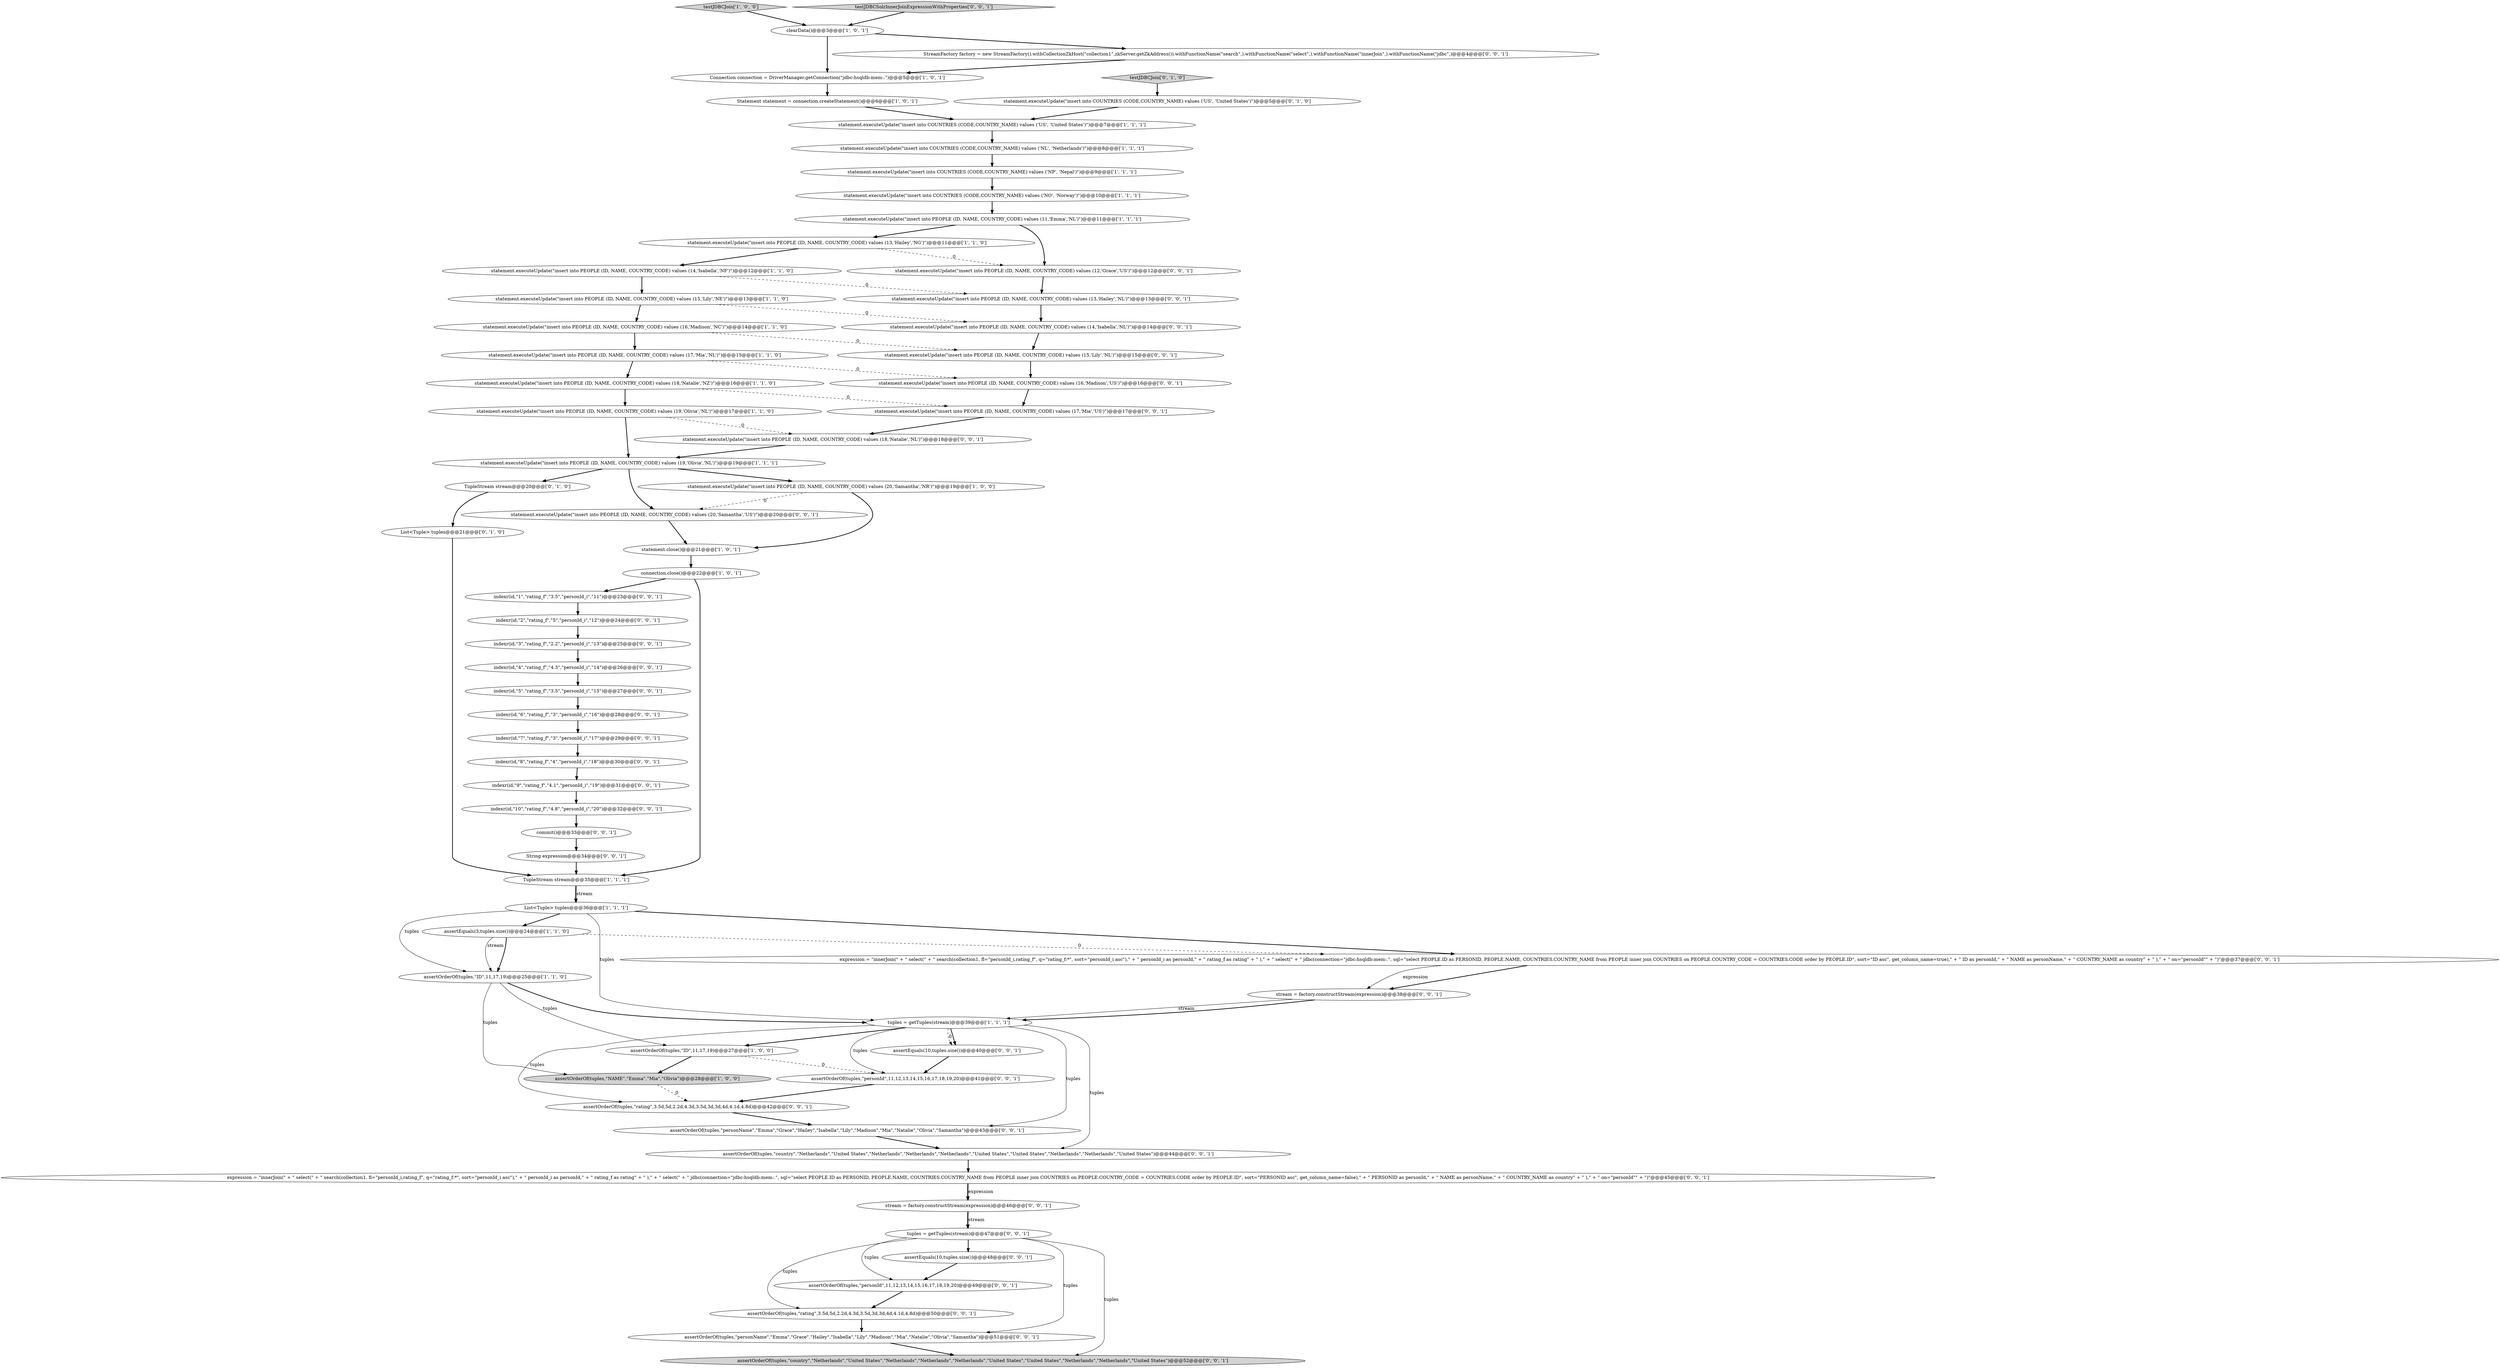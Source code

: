 digraph {
16 [style = filled, label = "clearData()@@@3@@@['1', '0', '1']", fillcolor = white, shape = ellipse image = "AAA0AAABBB1BBB"];
19 [style = filled, label = "statement.executeUpdate(\"insert into PEOPLE (ID, NAME, COUNTRY_CODE) values (19,'Olivia','NL')\")@@@19@@@['1', '1', '1']", fillcolor = white, shape = ellipse image = "AAA0AAABBB1BBB"];
4 [style = filled, label = "statement.executeUpdate(\"insert into PEOPLE (ID, NAME, COUNTRY_CODE) values (13,'Hailey','NG')\")@@@11@@@['1', '1', '0']", fillcolor = white, shape = ellipse image = "AAA0AAABBB1BBB"];
18 [style = filled, label = "statement.executeUpdate(\"insert into PEOPLE (ID, NAME, COUNTRY_CODE) values (15,'Lily','NE')\")@@@13@@@['1', '1', '0']", fillcolor = white, shape = ellipse image = "AAA0AAABBB1BBB"];
32 [style = filled, label = "indexr(id,\"8\",\"rating_f\",\"4\",\"personId_i\",\"18\")@@@30@@@['0', '0', '1']", fillcolor = white, shape = ellipse image = "AAA0AAABBB3BBB"];
23 [style = filled, label = "Statement statement = connection.createStatement()@@@6@@@['1', '0', '1']", fillcolor = white, shape = ellipse image = "AAA0AAABBB1BBB"];
30 [style = filled, label = "List<Tuple> tuples@@@21@@@['0', '1', '0']", fillcolor = white, shape = ellipse image = "AAA0AAABBB2BBB"];
9 [style = filled, label = "statement.executeUpdate(\"insert into COUNTRIES (CODE,COUNTRY_NAME) values ('NO', 'Norway')\")@@@10@@@['1', '1', '1']", fillcolor = white, shape = ellipse image = "AAA0AAABBB1BBB"];
42 [style = filled, label = "assertOrderOf(tuples,\"rating\",3.5d,5d,2.2d,4.3d,3.5d,3d,3d,4d,4.1d,4.8d)@@@50@@@['0', '0', '1']", fillcolor = white, shape = ellipse image = "AAA0AAABBB3BBB"];
48 [style = filled, label = "assertOrderOf(tuples,\"personName\",\"Emma\",\"Grace\",\"Hailey\",\"Isabella\",\"Lily\",\"Madison\",\"Mia\",\"Natalie\",\"Olivia\",\"Samantha\")@@@43@@@['0', '0', '1']", fillcolor = white, shape = ellipse image = "AAA0AAABBB3BBB"];
53 [style = filled, label = "assertEquals(10,tuples.size())@@@48@@@['0', '0', '1']", fillcolor = white, shape = ellipse image = "AAA0AAABBB3BBB"];
13 [style = filled, label = "statement.executeUpdate(\"insert into PEOPLE (ID, NAME, COUNTRY_CODE) values (11,'Emma','NL')\")@@@11@@@['1', '1', '1']", fillcolor = white, shape = ellipse image = "AAA0AAABBB1BBB"];
28 [style = filled, label = "testJDBCJoin['0', '1', '0']", fillcolor = lightgray, shape = diamond image = "AAA0AAABBB2BBB"];
29 [style = filled, label = "statement.executeUpdate(\"insert into COUNTRIES (CODE,COUNTRY_NAME) values ('US', 'United States')\")@@@5@@@['0', '1', '0']", fillcolor = white, shape = ellipse image = "AAA0AAABBB2BBB"];
59 [style = filled, label = "statement.executeUpdate(\"insert into PEOPLE (ID, NAME, COUNTRY_CODE) values (13,'Hailey','NL')\")@@@13@@@['0', '0', '1']", fillcolor = white, shape = ellipse image = "AAA0AAABBB3BBB"];
2 [style = filled, label = "statement.executeUpdate(\"insert into PEOPLE (ID, NAME, COUNTRY_CODE) values (14,'Isabella','NF')\")@@@12@@@['1', '1', '0']", fillcolor = white, shape = ellipse image = "AAA0AAABBB1BBB"];
14 [style = filled, label = "statement.executeUpdate(\"insert into PEOPLE (ID, NAME, COUNTRY_CODE) values (16,'Madison','NC')\")@@@14@@@['1', '1', '0']", fillcolor = white, shape = ellipse image = "AAA0AAABBB1BBB"];
36 [style = filled, label = "String expression@@@34@@@['0', '0', '1']", fillcolor = white, shape = ellipse image = "AAA0AAABBB3BBB"];
58 [style = filled, label = "statement.executeUpdate(\"insert into PEOPLE (ID, NAME, COUNTRY_CODE) values (16,'Madison','US')\")@@@16@@@['0', '0', '1']", fillcolor = white, shape = ellipse image = "AAA0AAABBB3BBB"];
62 [style = filled, label = "statement.executeUpdate(\"insert into PEOPLE (ID, NAME, COUNTRY_CODE) values (17,'Mia','US')\")@@@17@@@['0', '0', '1']", fillcolor = white, shape = ellipse image = "AAA0AAABBB3BBB"];
66 [style = filled, label = "statement.executeUpdate(\"insert into PEOPLE (ID, NAME, COUNTRY_CODE) values (15,'Lily','NL')\")@@@15@@@['0', '0', '1']", fillcolor = white, shape = ellipse image = "AAA0AAABBB3BBB"];
6 [style = filled, label = "statement.executeUpdate(\"insert into COUNTRIES (CODE,COUNTRY_NAME) values ('NP', 'Nepal')\")@@@9@@@['1', '1', '1']", fillcolor = white, shape = ellipse image = "AAA0AAABBB1BBB"];
35 [style = filled, label = "assertOrderOf(tuples,\"country\",\"Netherlands\",\"United States\",\"Netherlands\",\"Netherlands\",\"Netherlands\",\"United States\",\"United States\",\"Netherlands\",\"Netherlands\",\"United States\")@@@52@@@['0', '0', '1']", fillcolor = lightgray, shape = ellipse image = "AAA0AAABBB3BBB"];
40 [style = filled, label = "indexr(id,\"10\",\"rating_f\",\"4.8\",\"personId_i\",\"20\")@@@32@@@['0', '0', '1']", fillcolor = white, shape = ellipse image = "AAA0AAABBB3BBB"];
25 [style = filled, label = "statement.executeUpdate(\"insert into PEOPLE (ID, NAME, COUNTRY_CODE) values (19,'Olivia','NL')\")@@@17@@@['1', '1', '0']", fillcolor = white, shape = ellipse image = "AAA0AAABBB1BBB"];
61 [style = filled, label = "indexr(id,\"5\",\"rating_f\",\"3.5\",\"personId_i\",\"15\")@@@27@@@['0', '0', '1']", fillcolor = white, shape = ellipse image = "AAA0AAABBB3BBB"];
22 [style = filled, label = "List<Tuple> tuples@@@36@@@['1', '1', '1']", fillcolor = white, shape = ellipse image = "AAA0AAABBB1BBB"];
26 [style = filled, label = "connection.close()@@@22@@@['1', '0', '1']", fillcolor = white, shape = ellipse image = "AAA0AAABBB1BBB"];
37 [style = filled, label = "assertOrderOf(tuples,\"personId\",11,12,13,14,15,16,17,18,19,20)@@@49@@@['0', '0', '1']", fillcolor = white, shape = ellipse image = "AAA0AAABBB3BBB"];
17 [style = filled, label = "statement.executeUpdate(\"insert into COUNTRIES (CODE,COUNTRY_NAME) values ('NL', 'Netherlands')\")@@@8@@@['1', '1', '1']", fillcolor = white, shape = ellipse image = "AAA0AAABBB1BBB"];
45 [style = filled, label = "commit()@@@33@@@['0', '0', '1']", fillcolor = white, shape = ellipse image = "AAA0AAABBB3BBB"];
63 [style = filled, label = "statement.executeUpdate(\"insert into PEOPLE (ID, NAME, COUNTRY_CODE) values (18,'Natalie','NL')\")@@@18@@@['0', '0', '1']", fillcolor = white, shape = ellipse image = "AAA0AAABBB3BBB"];
1 [style = filled, label = "assertEquals(3,tuples.size())@@@24@@@['1', '1', '0']", fillcolor = white, shape = ellipse image = "AAA0AAABBB1BBB"];
60 [style = filled, label = "assertEquals(10,tuples.size())@@@40@@@['0', '0', '1']", fillcolor = white, shape = ellipse image = "AAA0AAABBB3BBB"];
47 [style = filled, label = "assertOrderOf(tuples,\"rating\",3.5d,5d,2.2d,4.3d,3.5d,3d,3d,4d,4.1d,4.8d)@@@42@@@['0', '0', '1']", fillcolor = white, shape = ellipse image = "AAA0AAABBB3BBB"];
3 [style = filled, label = "testJDBCJoin['1', '0', '0']", fillcolor = lightgray, shape = diamond image = "AAA0AAABBB1BBB"];
21 [style = filled, label = "TupleStream stream@@@35@@@['1', '1', '1']", fillcolor = white, shape = ellipse image = "AAA0AAABBB1BBB"];
64 [style = filled, label = "assertOrderOf(tuples,\"personName\",\"Emma\",\"Grace\",\"Hailey\",\"Isabella\",\"Lily\",\"Madison\",\"Mia\",\"Natalie\",\"Olivia\",\"Samantha\")@@@51@@@['0', '0', '1']", fillcolor = white, shape = ellipse image = "AAA0AAABBB3BBB"];
44 [style = filled, label = "tuples = getTuples(stream)@@@47@@@['0', '0', '1']", fillcolor = white, shape = ellipse image = "AAA0AAABBB3BBB"];
54 [style = filled, label = "testJDBCSolrInnerJoinExpressionWithProperties['0', '0', '1']", fillcolor = lightgray, shape = diamond image = "AAA0AAABBB3BBB"];
46 [style = filled, label = "indexr(id,\"1\",\"rating_f\",\"3.5\",\"personId_i\",\"11\")@@@23@@@['0', '0', '1']", fillcolor = white, shape = ellipse image = "AAA0AAABBB3BBB"];
20 [style = filled, label = "Connection connection = DriverManager.getConnection(\"jdbc:hsqldb:mem:.\")@@@5@@@['1', '0', '1']", fillcolor = white, shape = ellipse image = "AAA0AAABBB1BBB"];
65 [style = filled, label = "statement.executeUpdate(\"insert into PEOPLE (ID, NAME, COUNTRY_CODE) values (20,'Samantha','US')\")@@@20@@@['0', '0', '1']", fillcolor = white, shape = ellipse image = "AAA0AAABBB3BBB"];
15 [style = filled, label = "tuples = getTuples(stream)@@@39@@@['1', '1', '1']", fillcolor = white, shape = ellipse image = "AAA0AAABBB1BBB"];
67 [style = filled, label = "assertOrderOf(tuples,\"country\",\"Netherlands\",\"United States\",\"Netherlands\",\"Netherlands\",\"Netherlands\",\"United States\",\"United States\",\"Netherlands\",\"Netherlands\",\"United States\")@@@44@@@['0', '0', '1']", fillcolor = white, shape = ellipse image = "AAA0AAABBB3BBB"];
56 [style = filled, label = "statement.executeUpdate(\"insert into PEOPLE (ID, NAME, COUNTRY_CODE) values (14,'Isabella','NL')\")@@@14@@@['0', '0', '1']", fillcolor = white, shape = ellipse image = "AAA0AAABBB3BBB"];
39 [style = filled, label = "indexr(id,\"9\",\"rating_f\",\"4.1\",\"personId_i\",\"19\")@@@31@@@['0', '0', '1']", fillcolor = white, shape = ellipse image = "AAA0AAABBB3BBB"];
38 [style = filled, label = "indexr(id,\"3\",\"rating_f\",\"2.2\",\"personId_i\",\"13\")@@@25@@@['0', '0', '1']", fillcolor = white, shape = ellipse image = "AAA0AAABBB3BBB"];
49 [style = filled, label = "statement.executeUpdate(\"insert into PEOPLE (ID, NAME, COUNTRY_CODE) values (12,'Grace','US')\")@@@12@@@['0', '0', '1']", fillcolor = white, shape = ellipse image = "AAA0AAABBB3BBB"];
12 [style = filled, label = "statement.executeUpdate(\"insert into PEOPLE (ID, NAME, COUNTRY_CODE) values (18,'Natalie','NZ')\")@@@16@@@['1', '1', '0']", fillcolor = white, shape = ellipse image = "AAA0AAABBB1BBB"];
50 [style = filled, label = "assertOrderOf(tuples,\"personId\",11,12,13,14,15,16,17,18,19,20)@@@41@@@['0', '0', '1']", fillcolor = white, shape = ellipse image = "AAA0AAABBB3BBB"];
57 [style = filled, label = "expression = \"innerJoin(\" + \" select(\" + \" search(collection1, fl=\"personId_i,rating_f\", q=\"rating_f:*\", sort=\"personId_i asc\"),\" + \" personId_i as personId,\" + \" rating_f as rating\" + \" ),\" + \" select(\" + \" jdbc(connection=\"jdbc:hsqldb:mem:.\", sql=\"select PEOPLE.ID as PERSONID, PEOPLE.NAME, COUNTRIES.COUNTRY_NAME from PEOPLE inner join COUNTRIES on PEOPLE.COUNTRY_CODE = COUNTRIES.CODE order by PEOPLE.ID\", sort=\"PERSONID asc\", get_column_name=false),\" + \" PERSONID as personId,\" + \" NAME as personName,\" + \" COUNTRY_NAME as country\" + \" ),\" + \" on=\"personId\"\" + \")\"@@@45@@@['0', '0', '1']", fillcolor = white, shape = ellipse image = "AAA0AAABBB3BBB"];
55 [style = filled, label = "stream = factory.constructStream(expression)@@@38@@@['0', '0', '1']", fillcolor = white, shape = ellipse image = "AAA0AAABBB3BBB"];
0 [style = filled, label = "statement.executeUpdate(\"insert into PEOPLE (ID, NAME, COUNTRY_CODE) values (20,'Samantha','NR')\")@@@19@@@['1', '0', '0']", fillcolor = white, shape = ellipse image = "AAA0AAABBB1BBB"];
5 [style = filled, label = "assertOrderOf(tuples,\"NAME\",\"Emma\",\"Mia\",\"Olivia\")@@@28@@@['1', '0', '0']", fillcolor = lightgray, shape = ellipse image = "AAA0AAABBB1BBB"];
11 [style = filled, label = "statement.executeUpdate(\"insert into PEOPLE (ID, NAME, COUNTRY_CODE) values (17,'Mia','NL')\")@@@15@@@['1', '1', '0']", fillcolor = white, shape = ellipse image = "AAA0AAABBB1BBB"];
27 [style = filled, label = "TupleStream stream@@@20@@@['0', '1', '0']", fillcolor = white, shape = ellipse image = "AAA0AAABBB2BBB"];
24 [style = filled, label = "statement.executeUpdate(\"insert into COUNTRIES (CODE,COUNTRY_NAME) values ('US', 'United States')\")@@@7@@@['1', '1', '1']", fillcolor = white, shape = ellipse image = "AAA0AAABBB1BBB"];
31 [style = filled, label = "expression = \"innerJoin(\" + \" select(\" + \" search(collection1, fl=\"personId_i,rating_f\", q=\"rating_f:*\", sort=\"personId_i asc\"),\" + \" personId_i as personId,\" + \" rating_f as rating\" + \" ),\" + \" select(\" + \" jdbc(connection=\"jdbc:hsqldb:mem:.\", sql=\"select PEOPLE.ID as PERSONID, PEOPLE.NAME, COUNTRIES.COUNTRY_NAME from PEOPLE inner join COUNTRIES on PEOPLE.COUNTRY_CODE = COUNTRIES.CODE order by PEOPLE.ID\", sort=\"ID asc\", get_column_name=true),\" + \" ID as personId,\" + \" NAME as personName,\" + \" COUNTRY_NAME as country\" + \" ),\" + \" on=\"personId\"\" + \")\"@@@37@@@['0', '0', '1']", fillcolor = white, shape = ellipse image = "AAA0AAABBB3BBB"];
33 [style = filled, label = "indexr(id,\"4\",\"rating_f\",\"4.3\",\"personId_i\",\"14\")@@@26@@@['0', '0', '1']", fillcolor = white, shape = ellipse image = "AAA0AAABBB3BBB"];
34 [style = filled, label = "indexr(id,\"2\",\"rating_f\",\"5\",\"personId_i\",\"12\")@@@24@@@['0', '0', '1']", fillcolor = white, shape = ellipse image = "AAA0AAABBB3BBB"];
41 [style = filled, label = "StreamFactory factory = new StreamFactory().withCollectionZkHost(\"collection1\",zkServer.getZkAddress()).withFunctionName(\"search\",).withFunctionName(\"select\",).withFunctionName(\"innerJoin\",).withFunctionName(\"jdbc\",)@@@4@@@['0', '0', '1']", fillcolor = white, shape = ellipse image = "AAA0AAABBB3BBB"];
10 [style = filled, label = "assertOrderOf(tuples,\"ID\",11,17,19)@@@25@@@['1', '1', '0']", fillcolor = white, shape = ellipse image = "AAA0AAABBB1BBB"];
43 [style = filled, label = "indexr(id,\"7\",\"rating_f\",\"3\",\"personId_i\",\"17\")@@@29@@@['0', '0', '1']", fillcolor = white, shape = ellipse image = "AAA0AAABBB3BBB"];
51 [style = filled, label = "indexr(id,\"6\",\"rating_f\",\"3\",\"personId_i\",\"16\")@@@28@@@['0', '0', '1']", fillcolor = white, shape = ellipse image = "AAA0AAABBB3BBB"];
52 [style = filled, label = "stream = factory.constructStream(expression)@@@46@@@['0', '0', '1']", fillcolor = white, shape = ellipse image = "AAA0AAABBB3BBB"];
8 [style = filled, label = "assertOrderOf(tuples,\"ID\",11,17,19)@@@27@@@['1', '0', '0']", fillcolor = white, shape = ellipse image = "AAA0AAABBB1BBB"];
7 [style = filled, label = "statement.close()@@@21@@@['1', '0', '1']", fillcolor = white, shape = ellipse image = "AAA0AAABBB1BBB"];
12->25 [style = bold, label=""];
59->56 [style = bold, label=""];
20->23 [style = bold, label=""];
25->63 [style = dashed, label="0"];
11->12 [style = bold, label=""];
21->22 [style = bold, label=""];
30->21 [style = bold, label=""];
54->16 [style = bold, label=""];
25->19 [style = bold, label=""];
15->60 [style = bold, label=""];
22->15 [style = solid, label="tuples"];
55->15 [style = solid, label="stream"];
19->0 [style = bold, label=""];
22->31 [style = bold, label=""];
14->11 [style = bold, label=""];
52->44 [style = bold, label=""];
51->43 [style = bold, label=""];
4->2 [style = bold, label=""];
8->50 [style = dashed, label="0"];
19->27 [style = bold, label=""];
34->38 [style = bold, label=""];
36->21 [style = bold, label=""];
15->47 [style = solid, label="tuples"];
58->62 [style = bold, label=""];
37->42 [style = bold, label=""];
27->30 [style = bold, label=""];
10->8 [style = solid, label="tuples"];
10->15 [style = bold, label=""];
15->8 [style = bold, label=""];
28->29 [style = bold, label=""];
66->58 [style = bold, label=""];
26->46 [style = bold, label=""];
65->7 [style = bold, label=""];
42->64 [style = bold, label=""];
26->21 [style = bold, label=""];
57->52 [style = bold, label=""];
1->10 [style = bold, label=""];
8->5 [style = bold, label=""];
16->41 [style = bold, label=""];
0->7 [style = bold, label=""];
40->45 [style = bold, label=""];
44->37 [style = solid, label="tuples"];
11->58 [style = dashed, label="0"];
18->56 [style = dashed, label="0"];
2->59 [style = dashed, label="0"];
44->35 [style = solid, label="tuples"];
17->6 [style = bold, label=""];
1->31 [style = dashed, label="0"];
22->10 [style = solid, label="tuples"];
38->33 [style = bold, label=""];
44->64 [style = solid, label="tuples"];
22->1 [style = bold, label=""];
4->49 [style = dashed, label="0"];
15->67 [style = solid, label="tuples"];
61->51 [style = bold, label=""];
13->4 [style = bold, label=""];
49->59 [style = bold, label=""];
19->65 [style = bold, label=""];
43->32 [style = bold, label=""];
64->35 [style = bold, label=""];
46->34 [style = bold, label=""];
24->17 [style = bold, label=""];
67->57 [style = bold, label=""];
31->55 [style = bold, label=""];
47->48 [style = bold, label=""];
63->19 [style = bold, label=""];
55->15 [style = bold, label=""];
48->67 [style = bold, label=""];
10->5 [style = solid, label="tuples"];
5->47 [style = dashed, label="0"];
44->53 [style = bold, label=""];
3->16 [style = bold, label=""];
18->14 [style = bold, label=""];
21->22 [style = solid, label="stream"];
12->62 [style = dashed, label="0"];
31->55 [style = solid, label="expression"];
53->37 [style = bold, label=""];
23->24 [style = bold, label=""];
52->44 [style = solid, label="stream"];
32->39 [style = bold, label=""];
50->47 [style = bold, label=""];
9->13 [style = bold, label=""];
57->52 [style = solid, label="expression"];
7->26 [style = bold, label=""];
1->10 [style = solid, label="stream"];
56->66 [style = bold, label=""];
0->65 [style = dashed, label="0"];
6->9 [style = bold, label=""];
14->66 [style = dashed, label="0"];
45->36 [style = bold, label=""];
60->50 [style = bold, label=""];
13->49 [style = bold, label=""];
2->18 [style = bold, label=""];
44->42 [style = solid, label="tuples"];
15->60 [style = dashed, label="0"];
16->20 [style = bold, label=""];
33->61 [style = bold, label=""];
39->40 [style = bold, label=""];
29->24 [style = bold, label=""];
15->50 [style = solid, label="tuples"];
41->20 [style = bold, label=""];
15->48 [style = solid, label="tuples"];
62->63 [style = bold, label=""];
}
